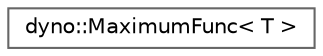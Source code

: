 digraph "Graphical Class Hierarchy"
{
 // LATEX_PDF_SIZE
  bgcolor="transparent";
  edge [fontname=Helvetica,fontsize=10,labelfontname=Helvetica,labelfontsize=10];
  node [fontname=Helvetica,fontsize=10,shape=box,height=0.2,width=0.4];
  rankdir="LR";
  Node0 [id="Node000000",label="dyno::MaximumFunc\< T \>",height=0.2,width=0.4,color="grey40", fillcolor="white", style="filled",URL="$structdyno_1_1_maximum_func.html",tooltip=" "];
}
